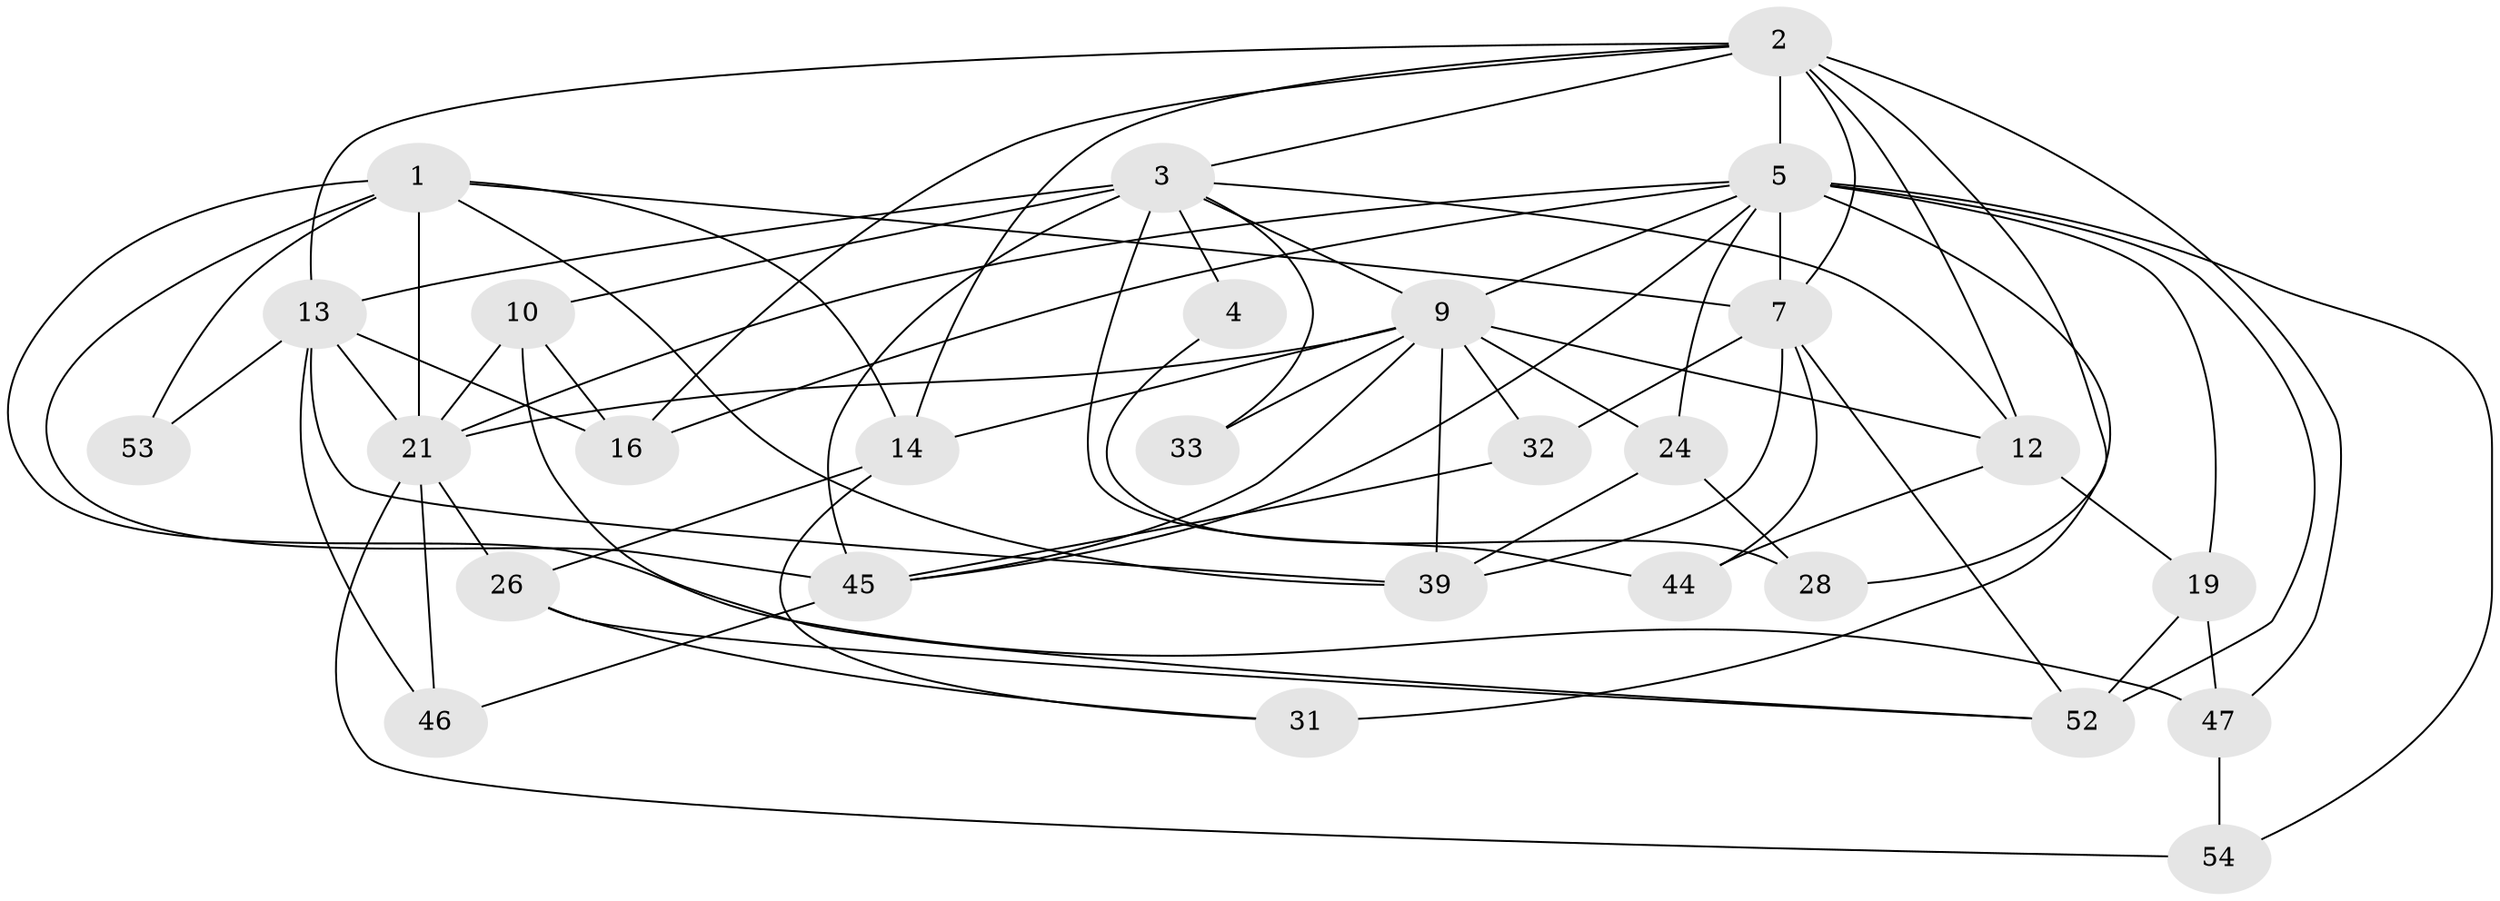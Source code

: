 // original degree distribution, {2: 0.16071428571428573, 6: 0.10714285714285714, 3: 0.23214285714285715, 5: 0.125, 4: 0.30357142857142855, 7: 0.07142857142857142}
// Generated by graph-tools (version 1.1) at 2025/15/03/09/25 04:15:07]
// undirected, 28 vertices, 71 edges
graph export_dot {
graph [start="1"]
  node [color=gray90,style=filled];
  1 [super="+20"];
  2 [super="+34+6+43+30"];
  3 [super="+22+38"];
  4;
  5 [super="+29"];
  7 [super="+11+23"];
  9 [super="+49+37+42"];
  10 [super="+18"];
  12 [super="+15"];
  13 [super="+25"];
  14 [super="+50+35"];
  16;
  19;
  21 [super="+40+48"];
  24;
  26;
  28;
  31;
  32;
  33;
  39;
  44;
  45;
  46;
  47;
  52;
  53;
  54;
  1 -- 45;
  1 -- 53;
  1 -- 21 [weight=2];
  1 -- 7;
  1 -- 39;
  1 -- 14;
  1 -- 47;
  2 -- 16;
  2 -- 28;
  2 -- 12 [weight=2];
  2 -- 5 [weight=2];
  2 -- 3;
  2 -- 14;
  2 -- 13;
  2 -- 47;
  2 -- 7;
  3 -- 45 [weight=2];
  3 -- 33;
  3 -- 4;
  3 -- 9 [weight=2];
  3 -- 10 [weight=2];
  3 -- 12;
  3 -- 13 [weight=2];
  3 -- 44;
  4 -- 28;
  5 -- 19;
  5 -- 31 [weight=2];
  5 -- 45;
  5 -- 7 [weight=2];
  5 -- 16;
  5 -- 52;
  5 -- 54;
  5 -- 24;
  5 -- 21;
  5 -- 9;
  7 -- 32;
  7 -- 39;
  7 -- 44;
  7 -- 52;
  9 -- 24;
  9 -- 12;
  9 -- 21;
  9 -- 39;
  9 -- 14 [weight=2];
  9 -- 32;
  9 -- 33;
  9 -- 45;
  10 -- 52;
  10 -- 16;
  10 -- 21;
  12 -- 19;
  12 -- 44;
  13 -- 46;
  13 -- 53;
  13 -- 16;
  13 -- 21;
  13 -- 39;
  14 -- 26;
  14 -- 31;
  19 -- 52;
  19 -- 47;
  21 -- 26;
  21 -- 46;
  21 -- 54;
  24 -- 39;
  24 -- 28;
  26 -- 31;
  26 -- 52;
  32 -- 45;
  45 -- 46;
  47 -- 54;
}
